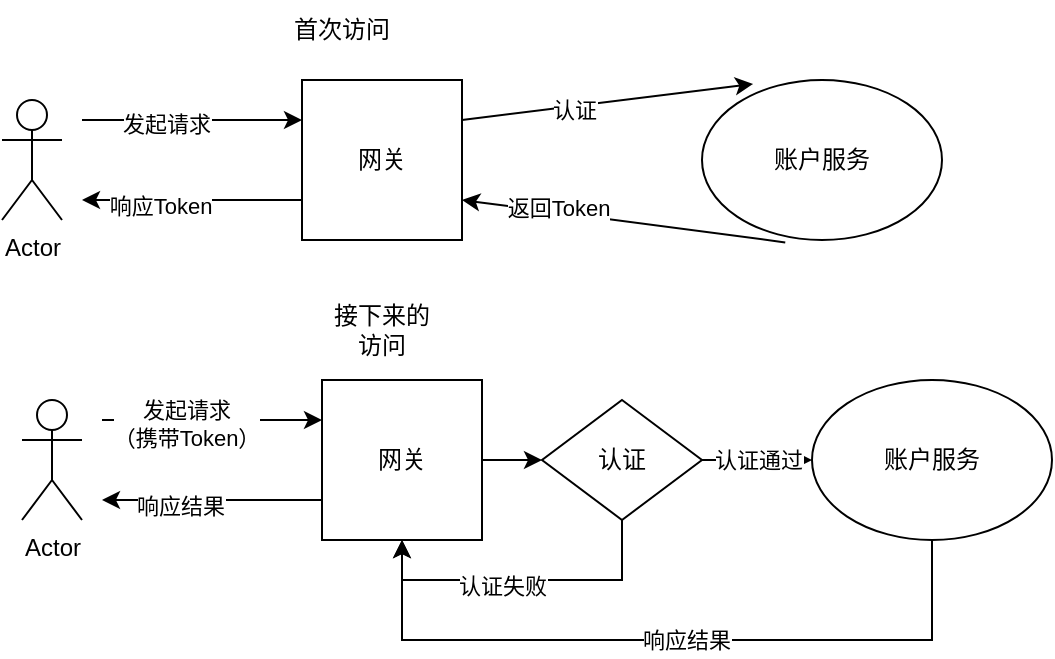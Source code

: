 <mxfile version="21.3.2" type="github">
  <diagram name="Page-1" id="e7e014a7-5840-1c2e-5031-d8a46d1fe8dd">
    <mxGraphModel dx="1242" dy="581" grid="1" gridSize="10" guides="1" tooltips="1" connect="1" arrows="1" fold="1" page="1" pageScale="1" pageWidth="1169" pageHeight="826" background="none" math="0" shadow="0">
      <root>
        <mxCell id="0" />
        <mxCell id="1" parent="0" />
        <mxCell id="1aV7oACxVhnd8hm2JZCo-41" value="网关" style="whiteSpace=wrap;html=1;aspect=fixed;" vertex="1" parent="1">
          <mxGeometry x="210" y="40" width="80" height="80" as="geometry" />
        </mxCell>
        <mxCell id="1aV7oACxVhnd8hm2JZCo-42" value="Actor" style="shape=umlActor;verticalLabelPosition=bottom;verticalAlign=top;html=1;outlineConnect=0;" vertex="1" parent="1">
          <mxGeometry x="60" y="50" width="30" height="60" as="geometry" />
        </mxCell>
        <mxCell id="1aV7oACxVhnd8hm2JZCo-43" value="" style="endArrow=classic;html=1;rounded=0;entryX=0;entryY=0.25;entryDx=0;entryDy=0;" edge="1" parent="1" target="1aV7oACxVhnd8hm2JZCo-41">
          <mxGeometry width="50" height="50" relative="1" as="geometry">
            <mxPoint x="100" y="60" as="sourcePoint" />
            <mxPoint x="220" y="190" as="targetPoint" />
          </mxGeometry>
        </mxCell>
        <mxCell id="1aV7oACxVhnd8hm2JZCo-44" value="发起请求" style="edgeLabel;html=1;align=center;verticalAlign=middle;resizable=0;points=[];" vertex="1" connectable="0" parent="1aV7oACxVhnd8hm2JZCo-43">
          <mxGeometry x="-0.236" y="-2" relative="1" as="geometry">
            <mxPoint as="offset" />
          </mxGeometry>
        </mxCell>
        <mxCell id="1aV7oACxVhnd8hm2JZCo-45" value="" style="endArrow=classic;html=1;rounded=0;exitX=0;exitY=0.75;exitDx=0;exitDy=0;" edge="1" parent="1" source="1aV7oACxVhnd8hm2JZCo-41">
          <mxGeometry width="50" height="50" relative="1" as="geometry">
            <mxPoint x="170" y="240" as="sourcePoint" />
            <mxPoint x="100" y="100" as="targetPoint" />
          </mxGeometry>
        </mxCell>
        <mxCell id="1aV7oACxVhnd8hm2JZCo-46" value="响应Token" style="edgeLabel;html=1;align=center;verticalAlign=middle;resizable=0;points=[];" vertex="1" connectable="0" parent="1aV7oACxVhnd8hm2JZCo-45">
          <mxGeometry x="0.291" y="3" relative="1" as="geometry">
            <mxPoint as="offset" />
          </mxGeometry>
        </mxCell>
        <mxCell id="1aV7oACxVhnd8hm2JZCo-47" value="账户服务" style="ellipse;whiteSpace=wrap;html=1;" vertex="1" parent="1">
          <mxGeometry x="410" y="40" width="120" height="80" as="geometry" />
        </mxCell>
        <mxCell id="1aV7oACxVhnd8hm2JZCo-48" value="" style="endArrow=classic;html=1;rounded=0;exitX=1;exitY=0.25;exitDx=0;exitDy=0;entryX=0.213;entryY=0.025;entryDx=0;entryDy=0;entryPerimeter=0;" edge="1" parent="1" source="1aV7oACxVhnd8hm2JZCo-41" target="1aV7oACxVhnd8hm2JZCo-47">
          <mxGeometry width="50" height="50" relative="1" as="geometry">
            <mxPoint x="260" y="240" as="sourcePoint" />
            <mxPoint x="400" y="40" as="targetPoint" />
          </mxGeometry>
        </mxCell>
        <mxCell id="1aV7oACxVhnd8hm2JZCo-49" value="认证" style="edgeLabel;html=1;align=center;verticalAlign=middle;resizable=0;points=[];" vertex="1" connectable="0" parent="1aV7oACxVhnd8hm2JZCo-48">
          <mxGeometry x="-0.235" y="-3" relative="1" as="geometry">
            <mxPoint y="-1" as="offset" />
          </mxGeometry>
        </mxCell>
        <mxCell id="1aV7oACxVhnd8hm2JZCo-50" value="" style="endArrow=classic;html=1;rounded=0;entryX=1;entryY=0.75;entryDx=0;entryDy=0;exitX=0.347;exitY=1.015;exitDx=0;exitDy=0;exitPerimeter=0;" edge="1" parent="1" source="1aV7oACxVhnd8hm2JZCo-47" target="1aV7oACxVhnd8hm2JZCo-41">
          <mxGeometry width="50" height="50" relative="1" as="geometry">
            <mxPoint x="260" y="240" as="sourcePoint" />
            <mxPoint x="310" y="190" as="targetPoint" />
          </mxGeometry>
        </mxCell>
        <mxCell id="1aV7oACxVhnd8hm2JZCo-51" value="返回Token" style="edgeLabel;html=1;align=center;verticalAlign=middle;resizable=0;points=[];" vertex="1" connectable="0" parent="1aV7oACxVhnd8hm2JZCo-50">
          <mxGeometry x="0.41" y="-3" relative="1" as="geometry">
            <mxPoint as="offset" />
          </mxGeometry>
        </mxCell>
        <mxCell id="1aV7oACxVhnd8hm2JZCo-52" value="首次访问" style="text;html=1;strokeColor=none;fillColor=none;align=center;verticalAlign=middle;whiteSpace=wrap;rounded=0;" vertex="1" parent="1">
          <mxGeometry x="200" width="60" height="30" as="geometry" />
        </mxCell>
        <mxCell id="1aV7oACxVhnd8hm2JZCo-64" value="网关" style="whiteSpace=wrap;html=1;aspect=fixed;" vertex="1" parent="1">
          <mxGeometry x="220" y="190" width="80" height="80" as="geometry" />
        </mxCell>
        <mxCell id="1aV7oACxVhnd8hm2JZCo-65" value="Actor" style="shape=umlActor;verticalLabelPosition=bottom;verticalAlign=top;html=1;outlineConnect=0;" vertex="1" parent="1">
          <mxGeometry x="70" y="200" width="30" height="60" as="geometry" />
        </mxCell>
        <mxCell id="1aV7oACxVhnd8hm2JZCo-66" value="" style="endArrow=classic;html=1;rounded=0;entryX=0;entryY=0.25;entryDx=0;entryDy=0;" edge="1" parent="1" target="1aV7oACxVhnd8hm2JZCo-64">
          <mxGeometry width="50" height="50" relative="1" as="geometry">
            <mxPoint x="110" y="210" as="sourcePoint" />
            <mxPoint x="230" y="340" as="targetPoint" />
          </mxGeometry>
        </mxCell>
        <mxCell id="1aV7oACxVhnd8hm2JZCo-67" value="发起请求&lt;br&gt;（携带Token）" style="edgeLabel;html=1;align=center;verticalAlign=middle;resizable=0;points=[];" vertex="1" connectable="0" parent="1aV7oACxVhnd8hm2JZCo-66">
          <mxGeometry x="-0.236" y="-2" relative="1" as="geometry">
            <mxPoint as="offset" />
          </mxGeometry>
        </mxCell>
        <mxCell id="1aV7oACxVhnd8hm2JZCo-68" value="" style="endArrow=classic;html=1;rounded=0;exitX=0;exitY=0.75;exitDx=0;exitDy=0;" edge="1" parent="1" source="1aV7oACxVhnd8hm2JZCo-64">
          <mxGeometry width="50" height="50" relative="1" as="geometry">
            <mxPoint x="180" y="390" as="sourcePoint" />
            <mxPoint x="110" y="250" as="targetPoint" />
          </mxGeometry>
        </mxCell>
        <mxCell id="1aV7oACxVhnd8hm2JZCo-69" value="响应结果" style="edgeLabel;html=1;align=center;verticalAlign=middle;resizable=0;points=[];" vertex="1" connectable="0" parent="1aV7oACxVhnd8hm2JZCo-68">
          <mxGeometry x="0.291" y="3" relative="1" as="geometry">
            <mxPoint as="offset" />
          </mxGeometry>
        </mxCell>
        <mxCell id="1aV7oACxVhnd8hm2JZCo-70" value="账户服务" style="ellipse;whiteSpace=wrap;html=1;" vertex="1" parent="1">
          <mxGeometry x="465" y="190" width="120" height="80" as="geometry" />
        </mxCell>
        <mxCell id="1aV7oACxVhnd8hm2JZCo-75" value="接下来的访问" style="text;html=1;strokeColor=none;fillColor=none;align=center;verticalAlign=middle;whiteSpace=wrap;rounded=0;" vertex="1" parent="1">
          <mxGeometry x="220" y="150" width="60" height="30" as="geometry" />
        </mxCell>
        <mxCell id="1aV7oACxVhnd8hm2JZCo-78" value="认证" style="rhombus;whiteSpace=wrap;html=1;" vertex="1" parent="1">
          <mxGeometry x="330" y="200" width="80" height="60" as="geometry" />
        </mxCell>
        <mxCell id="1aV7oACxVhnd8hm2JZCo-79" value="" style="endArrow=classic;html=1;rounded=0;exitX=1;exitY=0.5;exitDx=0;exitDy=0;entryX=0;entryY=0.5;entryDx=0;entryDy=0;" edge="1" parent="1" source="1aV7oACxVhnd8hm2JZCo-64" target="1aV7oACxVhnd8hm2JZCo-78">
          <mxGeometry width="50" height="50" relative="1" as="geometry">
            <mxPoint x="370" y="240" as="sourcePoint" />
            <mxPoint x="420" y="190" as="targetPoint" />
          </mxGeometry>
        </mxCell>
        <mxCell id="1aV7oACxVhnd8hm2JZCo-80" value="" style="endArrow=classic;html=1;rounded=0;exitX=0.5;exitY=1;exitDx=0;exitDy=0;entryX=0.5;entryY=1;entryDx=0;entryDy=0;" edge="1" parent="1" source="1aV7oACxVhnd8hm2JZCo-78" target="1aV7oACxVhnd8hm2JZCo-64">
          <mxGeometry width="50" height="50" relative="1" as="geometry">
            <mxPoint x="370" y="240" as="sourcePoint" />
            <mxPoint x="390" y="350" as="targetPoint" />
            <Array as="points">
              <mxPoint x="370" y="290" />
              <mxPoint x="320" y="290" />
              <mxPoint x="260" y="290" />
            </Array>
          </mxGeometry>
        </mxCell>
        <mxCell id="1aV7oACxVhnd8hm2JZCo-81" value="认证失败" style="edgeLabel;html=1;align=center;verticalAlign=middle;resizable=0;points=[];" vertex="1" connectable="0" parent="1aV7oACxVhnd8hm2JZCo-80">
          <mxGeometry x="0.122" y="3" relative="1" as="geometry">
            <mxPoint as="offset" />
          </mxGeometry>
        </mxCell>
        <mxCell id="1aV7oACxVhnd8hm2JZCo-82" value="" style="endArrow=classic;html=1;rounded=0;entryX=0.5;entryY=1;entryDx=0;entryDy=0;exitX=0.5;exitY=1;exitDx=0;exitDy=0;" edge="1" parent="1" source="1aV7oACxVhnd8hm2JZCo-70" target="1aV7oACxVhnd8hm2JZCo-64">
          <mxGeometry width="50" height="50" relative="1" as="geometry">
            <mxPoint x="370" y="240" as="sourcePoint" />
            <mxPoint x="420" y="190" as="targetPoint" />
            <Array as="points">
              <mxPoint x="525" y="320" />
              <mxPoint x="260" y="320" />
            </Array>
          </mxGeometry>
        </mxCell>
        <mxCell id="1aV7oACxVhnd8hm2JZCo-83" value="响应结果" style="edgeLabel;html=1;align=center;verticalAlign=middle;resizable=0;points=[];" vertex="1" connectable="0" parent="1aV7oACxVhnd8hm2JZCo-82">
          <mxGeometry x="-0.053" relative="1" as="geometry">
            <mxPoint as="offset" />
          </mxGeometry>
        </mxCell>
        <mxCell id="1aV7oACxVhnd8hm2JZCo-84" value="认证通过" style="endArrow=classic;html=1;rounded=0;entryX=0;entryY=0.5;entryDx=0;entryDy=0;exitX=1;exitY=0.5;exitDx=0;exitDy=0;" edge="1" parent="1" source="1aV7oACxVhnd8hm2JZCo-78" target="1aV7oACxVhnd8hm2JZCo-70">
          <mxGeometry width="50" height="50" relative="1" as="geometry">
            <mxPoint x="370" y="240" as="sourcePoint" />
            <mxPoint x="420" y="190" as="targetPoint" />
          </mxGeometry>
        </mxCell>
      </root>
    </mxGraphModel>
  </diagram>
</mxfile>
